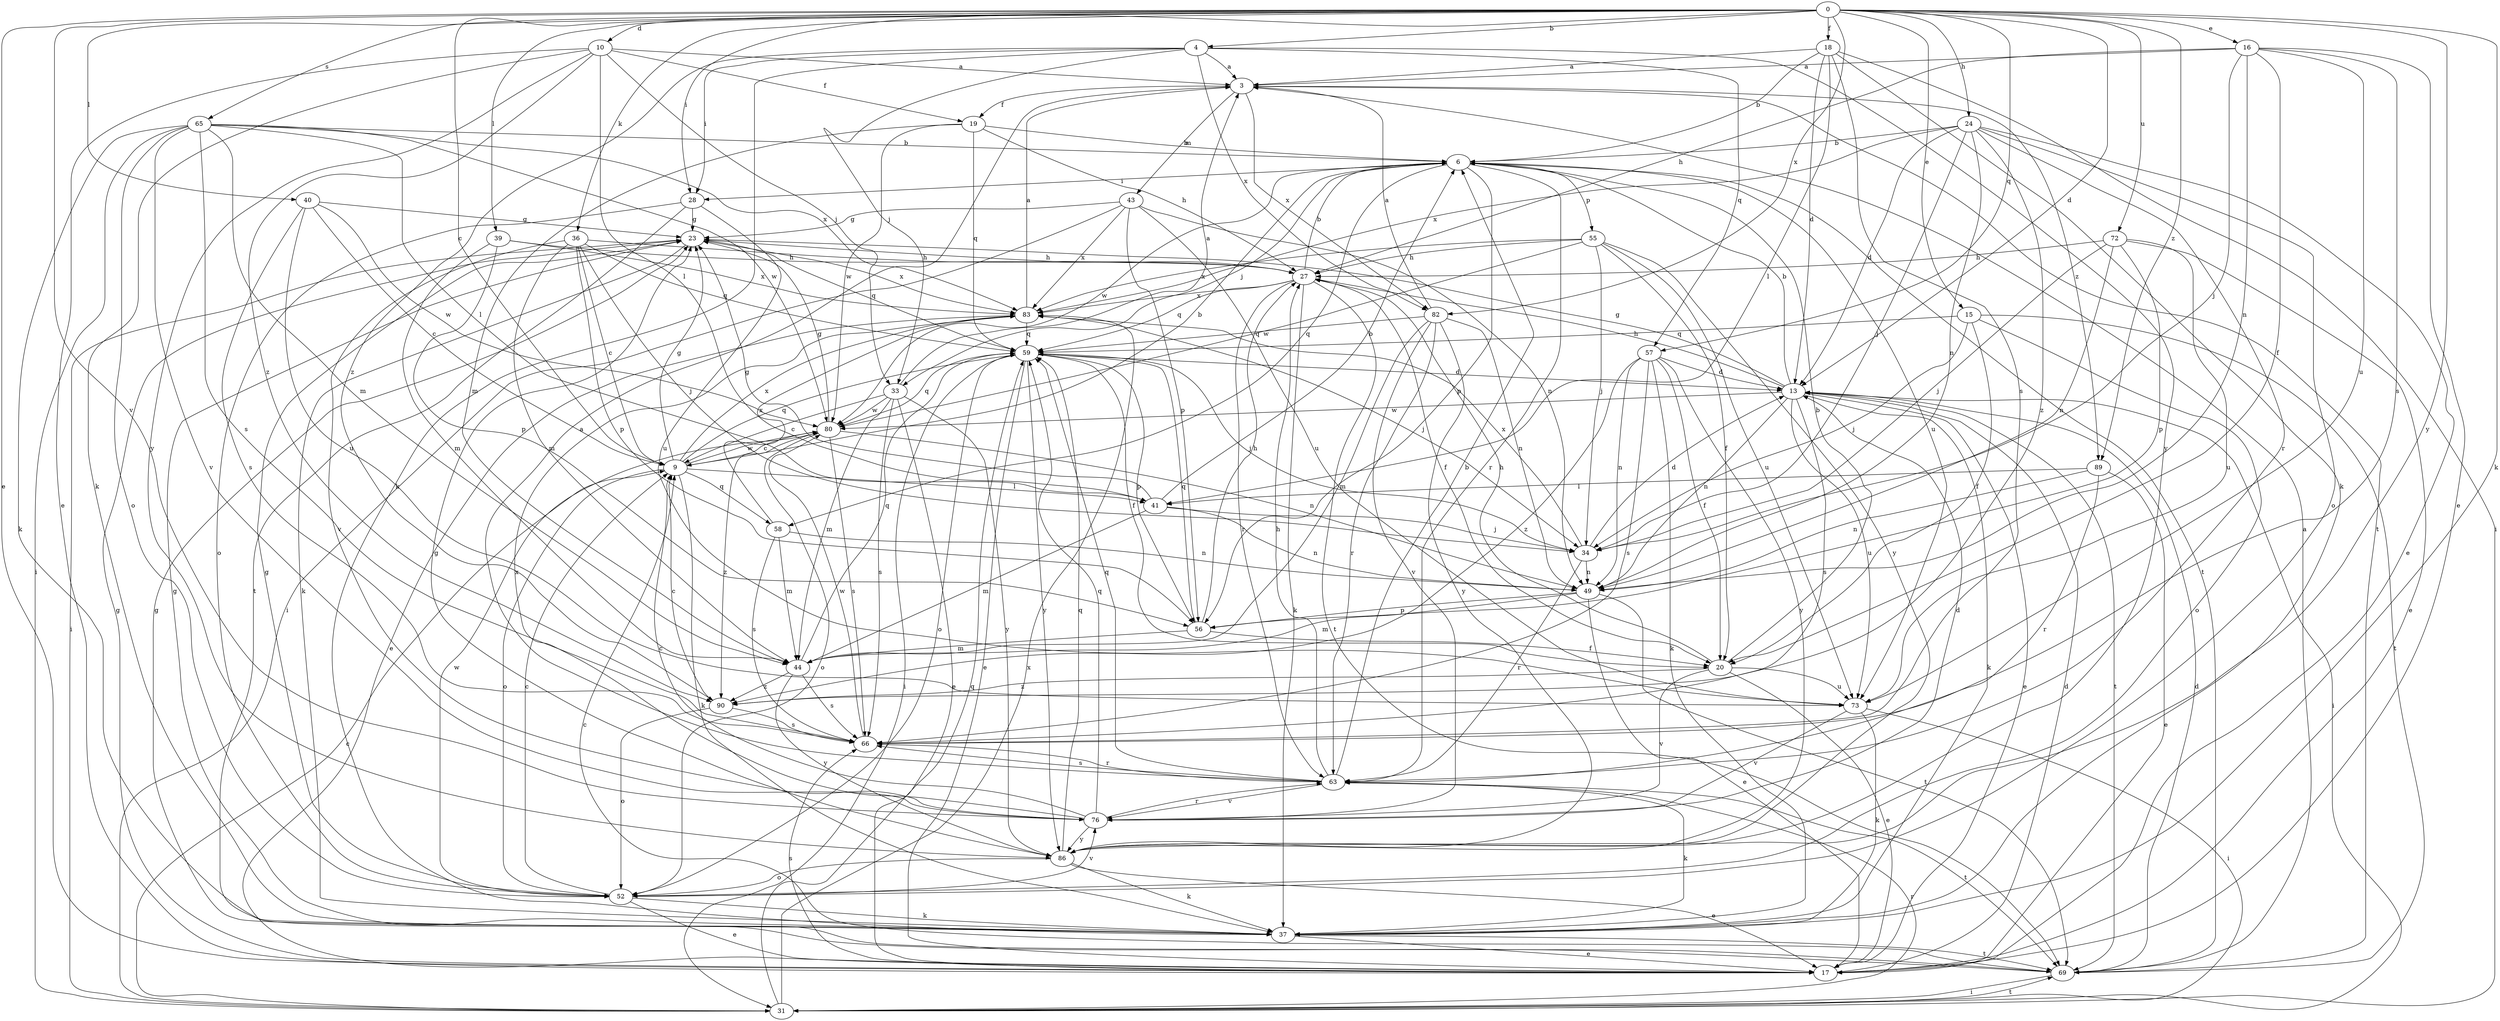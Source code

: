 strict digraph  {
0;
3;
4;
6;
9;
10;
13;
15;
16;
17;
18;
19;
20;
23;
24;
27;
28;
31;
33;
34;
36;
37;
39;
40;
41;
43;
44;
49;
52;
55;
56;
57;
58;
59;
63;
65;
66;
69;
72;
73;
76;
80;
82;
83;
86;
89;
90;
0 -> 4  [label=b];
0 -> 9  [label=c];
0 -> 10  [label=d];
0 -> 13  [label=d];
0 -> 15  [label=e];
0 -> 16  [label=e];
0 -> 17  [label=e];
0 -> 18  [label=f];
0 -> 24  [label=h];
0 -> 28  [label=i];
0 -> 36  [label=k];
0 -> 37  [label=k];
0 -> 39  [label=l];
0 -> 40  [label=l];
0 -> 57  [label=q];
0 -> 65  [label=s];
0 -> 72  [label=u];
0 -> 76  [label=v];
0 -> 82  [label=x];
0 -> 86  [label=y];
0 -> 89  [label=z];
3 -> 19  [label=f];
3 -> 43  [label=m];
3 -> 69  [label=t];
3 -> 82  [label=x];
3 -> 89  [label=z];
4 -> 3  [label=a];
4 -> 28  [label=i];
4 -> 33  [label=j];
4 -> 37  [label=k];
4 -> 57  [label=q];
4 -> 82  [label=x];
4 -> 86  [label=y];
4 -> 90  [label=z];
6 -> 28  [label=i];
6 -> 33  [label=j];
6 -> 55  [label=p];
6 -> 56  [label=p];
6 -> 58  [label=q];
6 -> 63  [label=r];
6 -> 69  [label=t];
6 -> 73  [label=u];
6 -> 80  [label=w];
9 -> 6  [label=b];
9 -> 23  [label=g];
9 -> 37  [label=k];
9 -> 41  [label=l];
9 -> 52  [label=o];
9 -> 58  [label=q];
9 -> 59  [label=q];
9 -> 80  [label=w];
9 -> 83  [label=x];
10 -> 3  [label=a];
10 -> 17  [label=e];
10 -> 19  [label=f];
10 -> 33  [label=j];
10 -> 37  [label=k];
10 -> 41  [label=l];
10 -> 86  [label=y];
10 -> 90  [label=z];
13 -> 6  [label=b];
13 -> 17  [label=e];
13 -> 23  [label=g];
13 -> 27  [label=h];
13 -> 31  [label=i];
13 -> 37  [label=k];
13 -> 49  [label=n];
13 -> 66  [label=s];
13 -> 69  [label=t];
13 -> 73  [label=u];
13 -> 80  [label=w];
15 -> 20  [label=f];
15 -> 34  [label=j];
15 -> 52  [label=o];
15 -> 59  [label=q];
15 -> 69  [label=t];
16 -> 3  [label=a];
16 -> 17  [label=e];
16 -> 20  [label=f];
16 -> 27  [label=h];
16 -> 34  [label=j];
16 -> 49  [label=n];
16 -> 66  [label=s];
16 -> 73  [label=u];
17 -> 13  [label=d];
17 -> 23  [label=g];
17 -> 66  [label=s];
18 -> 3  [label=a];
18 -> 6  [label=b];
18 -> 13  [label=d];
18 -> 31  [label=i];
18 -> 37  [label=k];
18 -> 41  [label=l];
18 -> 66  [label=s];
19 -> 6  [label=b];
19 -> 27  [label=h];
19 -> 44  [label=m];
19 -> 59  [label=q];
19 -> 80  [label=w];
20 -> 6  [label=b];
20 -> 17  [label=e];
20 -> 27  [label=h];
20 -> 73  [label=u];
20 -> 76  [label=v];
20 -> 90  [label=z];
23 -> 27  [label=h];
23 -> 31  [label=i];
23 -> 37  [label=k];
23 -> 59  [label=q];
23 -> 83  [label=x];
24 -> 6  [label=b];
24 -> 13  [label=d];
24 -> 17  [label=e];
24 -> 34  [label=j];
24 -> 49  [label=n];
24 -> 52  [label=o];
24 -> 63  [label=r];
24 -> 83  [label=x];
24 -> 90  [label=z];
27 -> 6  [label=b];
27 -> 20  [label=f];
27 -> 37  [label=k];
27 -> 59  [label=q];
27 -> 63  [label=r];
27 -> 69  [label=t];
27 -> 83  [label=x];
28 -> 23  [label=g];
28 -> 52  [label=o];
28 -> 69  [label=t];
28 -> 73  [label=u];
31 -> 9  [label=c];
31 -> 59  [label=q];
31 -> 63  [label=r];
31 -> 69  [label=t];
31 -> 83  [label=x];
33 -> 3  [label=a];
33 -> 9  [label=c];
33 -> 17  [label=e];
33 -> 44  [label=m];
33 -> 66  [label=s];
33 -> 80  [label=w];
33 -> 86  [label=y];
34 -> 13  [label=d];
34 -> 49  [label=n];
34 -> 63  [label=r];
34 -> 83  [label=x];
36 -> 9  [label=c];
36 -> 27  [label=h];
36 -> 34  [label=j];
36 -> 44  [label=m];
36 -> 56  [label=p];
36 -> 59  [label=q];
36 -> 76  [label=v];
37 -> 17  [label=e];
37 -> 23  [label=g];
37 -> 69  [label=t];
39 -> 27  [label=h];
39 -> 44  [label=m];
39 -> 56  [label=p];
39 -> 83  [label=x];
40 -> 9  [label=c];
40 -> 23  [label=g];
40 -> 66  [label=s];
40 -> 73  [label=u];
40 -> 80  [label=w];
41 -> 6  [label=b];
41 -> 23  [label=g];
41 -> 34  [label=j];
41 -> 44  [label=m];
41 -> 49  [label=n];
43 -> 23  [label=g];
43 -> 31  [label=i];
43 -> 49  [label=n];
43 -> 56  [label=p];
43 -> 73  [label=u];
43 -> 83  [label=x];
44 -> 59  [label=q];
44 -> 66  [label=s];
44 -> 86  [label=y];
44 -> 90  [label=z];
49 -> 17  [label=e];
49 -> 44  [label=m];
49 -> 56  [label=p];
49 -> 69  [label=t];
52 -> 9  [label=c];
52 -> 17  [label=e];
52 -> 23  [label=g];
52 -> 37  [label=k];
52 -> 76  [label=v];
52 -> 80  [label=w];
55 -> 20  [label=f];
55 -> 27  [label=h];
55 -> 34  [label=j];
55 -> 73  [label=u];
55 -> 80  [label=w];
55 -> 83  [label=x];
55 -> 86  [label=y];
56 -> 20  [label=f];
56 -> 27  [label=h];
56 -> 44  [label=m];
56 -> 59  [label=q];
57 -> 13  [label=d];
57 -> 20  [label=f];
57 -> 37  [label=k];
57 -> 49  [label=n];
57 -> 66  [label=s];
57 -> 86  [label=y];
57 -> 90  [label=z];
58 -> 44  [label=m];
58 -> 49  [label=n];
58 -> 66  [label=s];
58 -> 83  [label=x];
59 -> 13  [label=d];
59 -> 17  [label=e];
59 -> 20  [label=f];
59 -> 31  [label=i];
59 -> 34  [label=j];
59 -> 52  [label=o];
59 -> 56  [label=p];
59 -> 86  [label=y];
63 -> 3  [label=a];
63 -> 6  [label=b];
63 -> 27  [label=h];
63 -> 37  [label=k];
63 -> 59  [label=q];
63 -> 66  [label=s];
63 -> 69  [label=t];
63 -> 76  [label=v];
65 -> 6  [label=b];
65 -> 31  [label=i];
65 -> 37  [label=k];
65 -> 41  [label=l];
65 -> 44  [label=m];
65 -> 52  [label=o];
65 -> 66  [label=s];
65 -> 76  [label=v];
65 -> 80  [label=w];
65 -> 83  [label=x];
66 -> 63  [label=r];
66 -> 80  [label=w];
69 -> 3  [label=a];
69 -> 9  [label=c];
69 -> 13  [label=d];
69 -> 23  [label=g];
69 -> 31  [label=i];
72 -> 17  [label=e];
72 -> 27  [label=h];
72 -> 34  [label=j];
72 -> 49  [label=n];
72 -> 56  [label=p];
72 -> 73  [label=u];
73 -> 31  [label=i];
73 -> 37  [label=k];
73 -> 76  [label=v];
76 -> 9  [label=c];
76 -> 13  [label=d];
76 -> 59  [label=q];
76 -> 63  [label=r];
76 -> 83  [label=x];
76 -> 86  [label=y];
80 -> 9  [label=c];
80 -> 23  [label=g];
80 -> 49  [label=n];
80 -> 52  [label=o];
80 -> 59  [label=q];
80 -> 66  [label=s];
80 -> 90  [label=z];
82 -> 3  [label=a];
82 -> 44  [label=m];
82 -> 49  [label=n];
82 -> 59  [label=q];
82 -> 63  [label=r];
82 -> 76  [label=v];
82 -> 86  [label=y];
83 -> 3  [label=a];
83 -> 17  [label=e];
83 -> 34  [label=j];
83 -> 59  [label=q];
86 -> 17  [label=e];
86 -> 23  [label=g];
86 -> 37  [label=k];
86 -> 52  [label=o];
86 -> 59  [label=q];
89 -> 17  [label=e];
89 -> 41  [label=l];
89 -> 49  [label=n];
89 -> 63  [label=r];
90 -> 9  [label=c];
90 -> 52  [label=o];
90 -> 66  [label=s];
}
